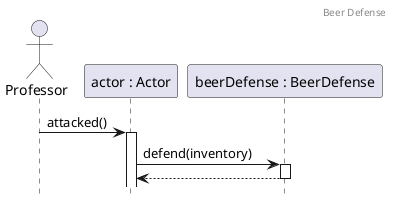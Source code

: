 @startuml BeerDefense
header Beer Defense
hide footbox

' csak mi tudjuk, hogy ők azok, de ez generikus igazából 
actor prof as "Professor"
participant student as "actor : Actor"
participant beerDefense as "beerDefense : BeerDefense"
participant beerDefense as "inventory : Inventory"

prof -> student ++ : attacked()
student -> beerDefense ++ : defend(inventory)
return 

/' 
igazából itt semmi nem történik az inventory-val
megjegyzés: a class diagrammon csak a beer defense-nek 
van tick()-je, ami ebben a formában nem hívható meg
feljebb kéne vinni a DefenseStrategy-be

lehet itt is a tick-nek bool-ban kéne visszaadnia, hogy
aktív-e még ez az effekt
'/

@enduml